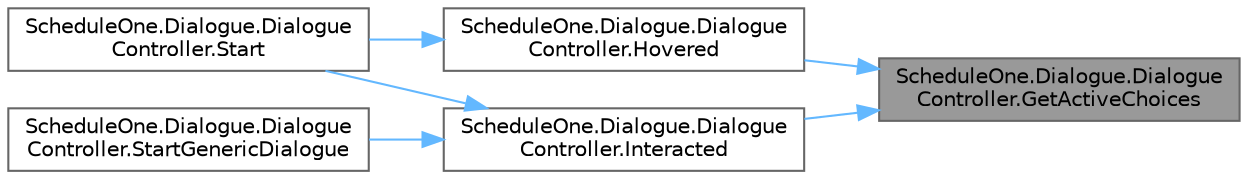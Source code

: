digraph "ScheduleOne.Dialogue.DialogueController.GetActiveChoices"
{
 // LATEX_PDF_SIZE
  bgcolor="transparent";
  edge [fontname=Helvetica,fontsize=10,labelfontname=Helvetica,labelfontsize=10];
  node [fontname=Helvetica,fontsize=10,shape=box,height=0.2,width=0.4];
  rankdir="RL";
  Node1 [id="Node000001",label="ScheduleOne.Dialogue.Dialogue\lController.GetActiveChoices",height=0.2,width=0.4,color="gray40", fillcolor="grey60", style="filled", fontcolor="black",tooltip=" "];
  Node1 -> Node2 [id="edge1_Node000001_Node000002",dir="back",color="steelblue1",style="solid",tooltip=" "];
  Node2 [id="Node000002",label="ScheduleOne.Dialogue.Dialogue\lController.Hovered",height=0.2,width=0.4,color="grey40", fillcolor="white", style="filled",URL="$class_schedule_one_1_1_dialogue_1_1_dialogue_controller.html#a7d88bfefebb8db7a45aa393f85b66932",tooltip=" "];
  Node2 -> Node3 [id="edge2_Node000002_Node000003",dir="back",color="steelblue1",style="solid",tooltip=" "];
  Node3 [id="Node000003",label="ScheduleOne.Dialogue.Dialogue\lController.Start",height=0.2,width=0.4,color="grey40", fillcolor="white", style="filled",URL="$class_schedule_one_1_1_dialogue_1_1_dialogue_controller.html#a97acdef9c2848d223d4c6d99becd8936",tooltip=" "];
  Node1 -> Node4 [id="edge3_Node000001_Node000004",dir="back",color="steelblue1",style="solid",tooltip=" "];
  Node4 [id="Node000004",label="ScheduleOne.Dialogue.Dialogue\lController.Interacted",height=0.2,width=0.4,color="grey40", fillcolor="white", style="filled",URL="$class_schedule_one_1_1_dialogue_1_1_dialogue_controller.html#abd8ce1afc32db3db7e05ce01a494ed4a",tooltip=" "];
  Node4 -> Node3 [id="edge4_Node000004_Node000003",dir="back",color="steelblue1",style="solid",tooltip=" "];
  Node4 -> Node5 [id="edge5_Node000004_Node000005",dir="back",color="steelblue1",style="solid",tooltip=" "];
  Node5 [id="Node000005",label="ScheduleOne.Dialogue.Dialogue\lController.StartGenericDialogue",height=0.2,width=0.4,color="grey40", fillcolor="white", style="filled",URL="$class_schedule_one_1_1_dialogue_1_1_dialogue_controller.html#a7059ffadaf6588edcbdba481b26c4c89",tooltip=" "];
}
